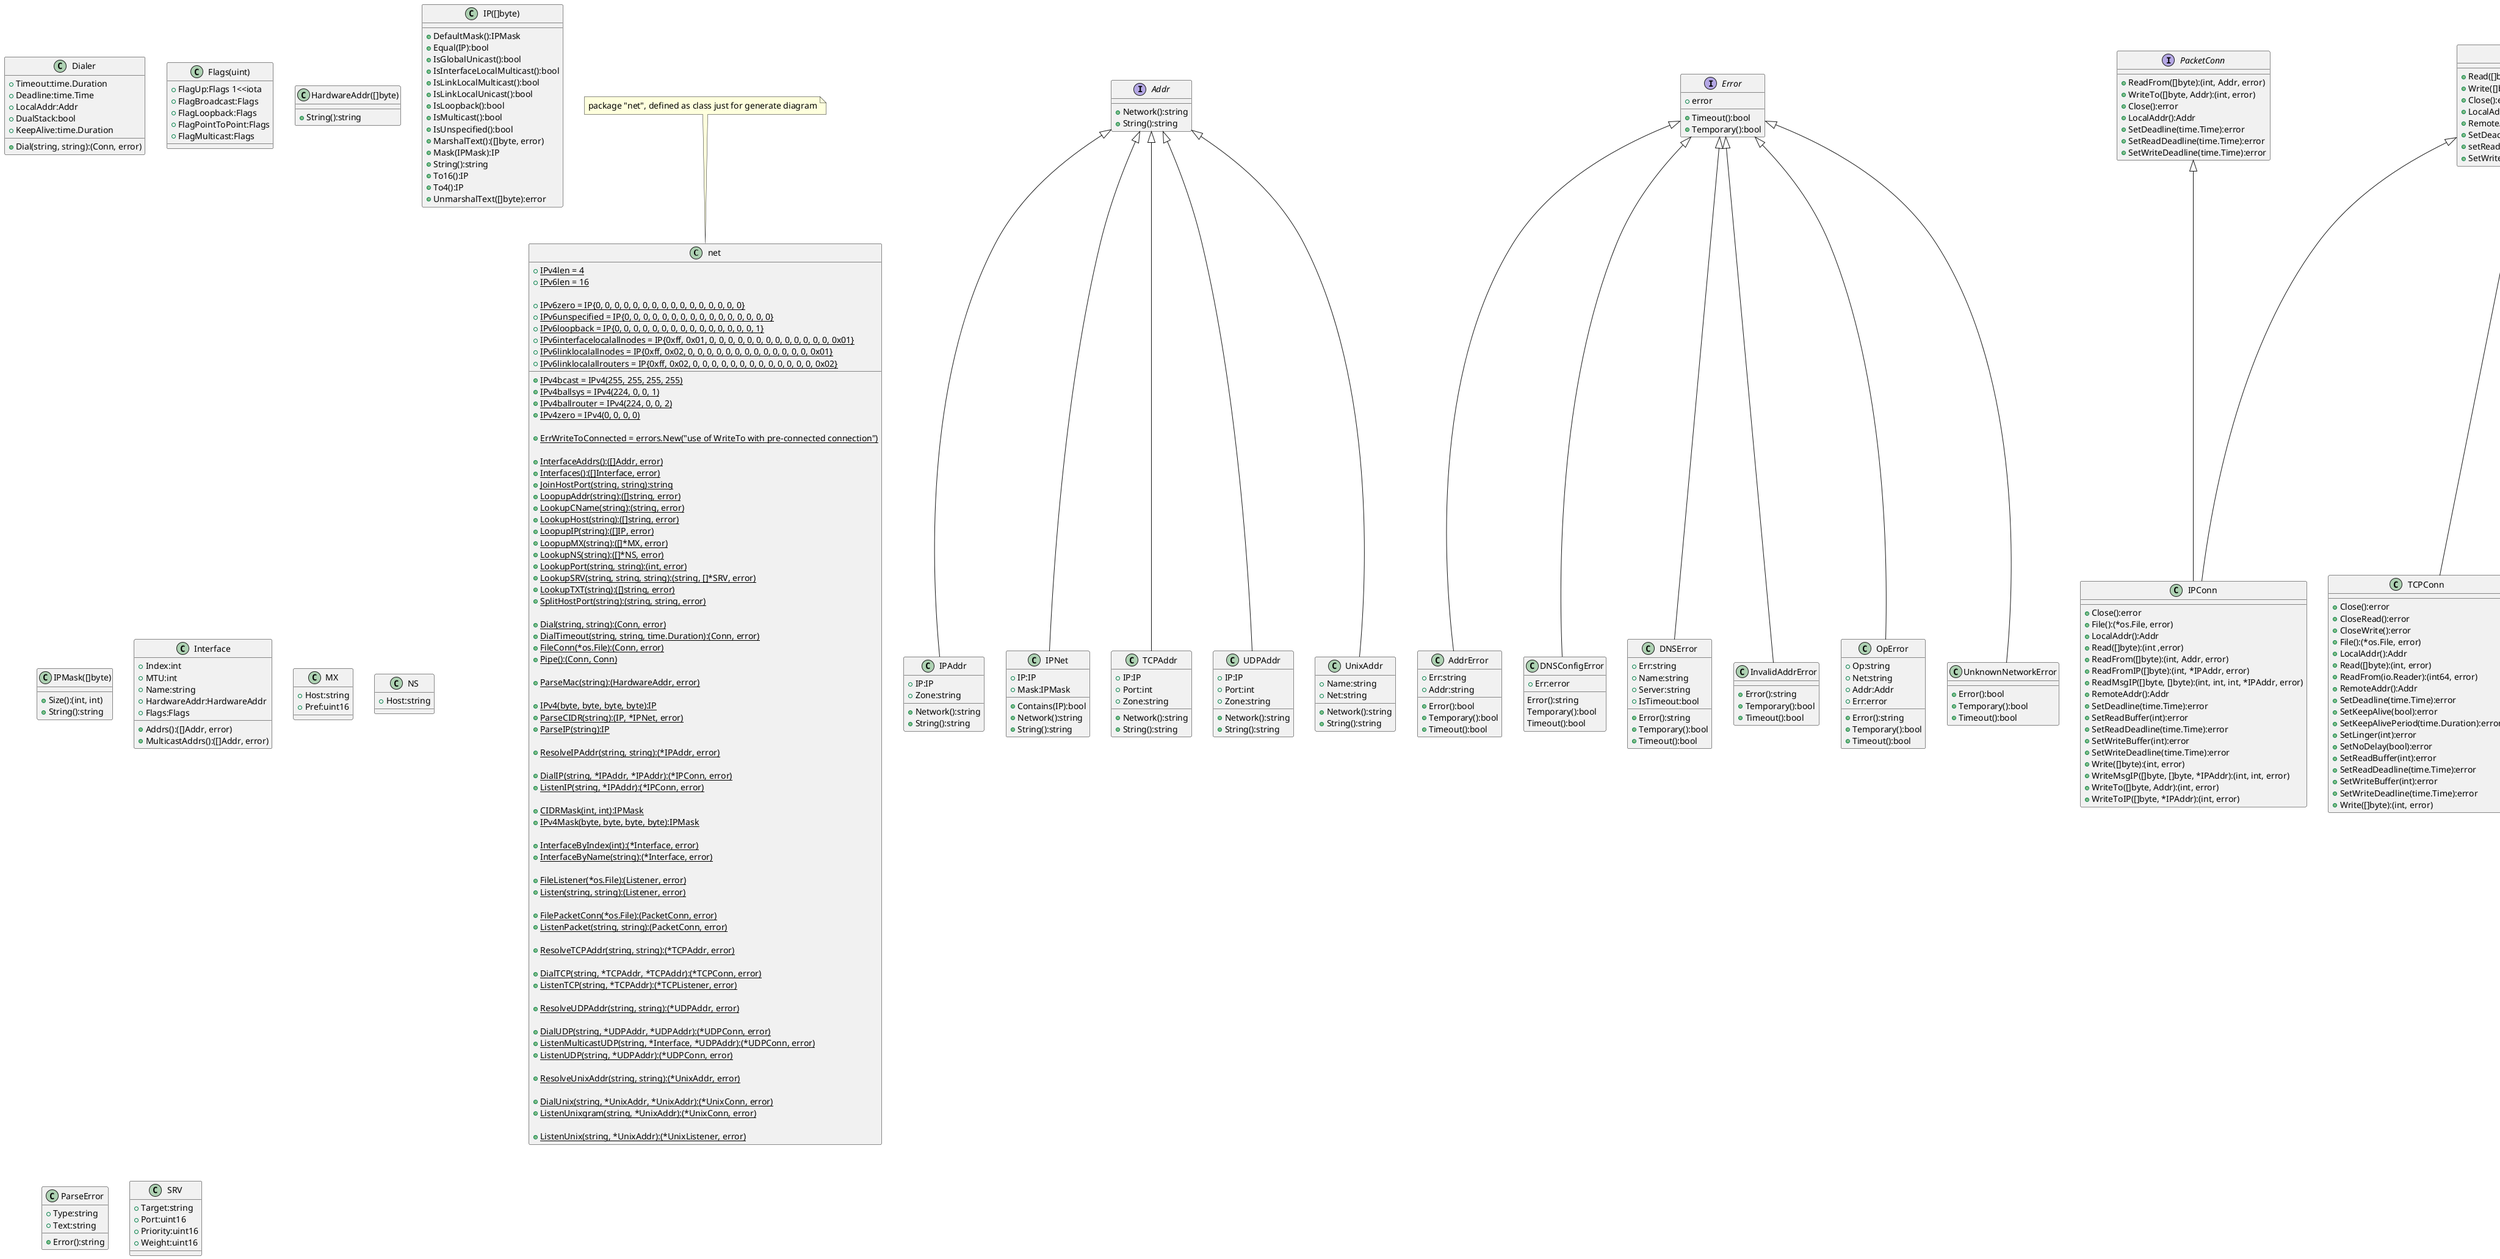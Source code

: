 @startuml
skinparam {
	defaultFontName Tohama
	defaultFontSize 14
}

class net {
	+{static} IPv4len = 4
	+{static} IPv6len = 16

	+{static} IPv6zero = IP{0, 0, 0, 0, 0, 0, 0, 0, 0, 0, 0, 0, 0, 0, 0, 0}
	+{static} IPv6unspecified = IP{0, 0, 0, 0, 0, 0, 0, 0, 0, 0, 0, 0, 0, 0, 0, 0}
	+{static} IPv6loopback = IP{0, 0, 0, 0, 0, 0, 0, 0, 0, 0, 0, 0, 0, 0, 0, 1}
	+{static} IPv6interfacelocalallnodes = IP{0xff, 0x01, 0, 0, 0, 0, 0, 0, 0, 0, 0, 0, 0, 0, 0, 0x01}
	+{static} IPv6linklocalallnodes = IP{0xff, 0x02, 0, 0, 0, 0, 0, 0, 0, 0, 0, 0, 0, 0, 0, 0x01}
	+{static} IPv6linklocalallrouters = IP{0xff, 0x02, 0, 0, 0, 0, 0, 0, 0, 0, 0, 0, 0, 0, 0, 0x02}

	+{static} IPv4bcast = IPv4(255, 255, 255, 255)
	+{static} IPv4ballsys = IPv4(224, 0, 0, 1)
	+{static} IPv4ballrouter = IPv4(224, 0, 0, 2)
	+{static} IPv4zero = IPv4(0, 0, 0, 0)

	+{static} ErrWriteToConnected = errors.New("use of WriteTo with pre-connected connection")

	+{static} InterfaceAddrs():([]Addr, error)
	+{static} Interfaces():([]Interface, error)
	+{static} JoinHostPort(string, string):string
	+{static} LoopupAddr(string):([]string, error)
	+{static} LookupCName(string):(string, error)
	+{static} LookupHost(string):([]string, error)
	+{static} LoopupIP(string):([]IP, error)
	+{static} LoopupMX(string):([]*MX, error)
	+{static} LookupNS(string):([]*NS, error)
	+{static} LookupPort(string, string):(int, error)
	+{static} LookupSRV(string, string, string):(string, []*SRV, error)
	+{static} LookupTXT(string):([]string, error)
	+{static} SplitHostPort(string):(string, string, error)

	+{static} Dial(string, string):(Conn, error)
	+{static} DialTimeout(string, string, time.Duration):(Conn, error)
	+{static} FileConn(*os.File):(Conn, error)
	+{static} Pipe():(Conn, Conn)

	+{static} ParseMac(string):(HardwareAddr, error)

	+{static} IPv4(byte, byte, byte, byte):IP
	+{static} ParseCIDR(string):(IP, *IPNet, error)
	+{static} ParseIP(string):IP

	+{static} ResolveIPAddr(string, string):(*IPAddr, error)

	+{static} DialIP(string, *IPAddr, *IPAddr):(*IPConn, error)
	+{static} ListenIP(string, *IPAddr):(*IPConn, error)

	+{static} CIDRMask(int, int):IPMask
	+{static} IPv4Mask(byte, byte, byte, byte):IPMask

	+{static} InterfaceByIndex(int):(*Interface, error)
	+{static} InterfaceByName(string):(*Interface, error)

	+{static} FileListener(*os.File):(Listener, error)
	+{static} Listen(string, string):(Listener, error)

	+{static} FilePacketConn(*os.File):(PacketConn, error)
	+{static} ListenPacket(string, string):(PacketConn, error)

	+{static} ResolveTCPAddr(string, string):(*TCPAddr, error)

	+{static} DialTCP(string, *TCPAddr, *TCPAddr):(*TCPConn, error)
	+{static} ListenTCP(string, *TCPAddr):(*TCPListener, error)

	+{static} ResolveUDPAddr(string, string):(*UDPAddr, error)

	+{static} DialUDP(string, *UDPAddr, *UDPAddr):(*UDPConn, error)
	+{static} ListenMulticastUDP(string, *Interface, *UDPAddr):(*UDPConn, error)
	+{static} ListenUDP(string, *UDPAddr):(*UDPConn, error)

	+{static} ResolveUnixAddr(string, string):(*UnixAddr, error)

	+{static} DialUnix(string, *UnixAddr, *UnixAddr):(*UnixConn, error)
	+{static} ListenUnixgram(string, *UnixAddr):(*UnixConn, error)

	+{static} ListenUnix(string, *UnixAddr):(*UnixListener, error)
}

interface Addr {
	+Network():string
	+String():string
}

class AddrError {
	+Err:string
	+Addr:string
	+Error():bool
	+Temporary():bool
	+Timeout():bool
}

interface Conn {
	+Read([]byte):(int, error)
	+Write([]byte):(int, error)
	+Close():error
	+LocalAddr():Addr
	+RemoteAddr():Addr
	+SetDeadline(time.Time):error
	+setReadDeadline(time.Time):error
	+SetWriteDeadline(time.Time):error
}

class DNSConfigError {
	+Err:error
	Error():string
	Temporary():bool
	Timeout():bool
}

class DNSError {
	+Err:string
	+Name:string
	+Server:string
	+IsTimeout:bool
	+Error():string
	+Temporary():bool
	+Timeout():bool
}

class Dialer {
	+Timeout:time.Duration
	+Deadline:time.Time
	+LocalAddr:Addr
	+DualStack:bool
	+KeepAlive:time.Duration
	+Dial(string, string):(Conn, error)
}

interface Error {
	+error
	+Timeout():bool
	+Temporary():bool
}

class Flags(uint) {
	+FlagUp:Flags 1<<iota
	+FlagBroadcast:Flags
	+FlagLoopback:Flags
	+FlagPointToPoint:Flags
	+FlagMulticast:Flags
}

class HardwareAddr([]byte){
	+String():string
}

class IP([]byte) {
	+DefaultMask():IPMask
	+Equal(IP):bool
	+IsGlobalUnicast():bool
	+IsInterfaceLocalMulticast():bool
	+IsLinkLocalMulticast():bool
	+IsLinkLocalUnicast():bool
	+IsLoopback():bool
	+IsMulticast():bool
	+IsUnspecified():bool
	+MarshalText():([]byte, error)
	+Mask(IPMask):IP
	+String():string
	+To16():IP
	+To4():IP
	+UnmarshalText([]byte):error
}

class IPAddr {
	+IP:IP
	+Zone:string
	+Network():string
	+String():string
}

class IPConn {
	+Close():error
	+File():(*os.File, error)
	+LocalAddr():Addr
	+Read([]byte):(int ,error)
	+ReadFrom([]byte):(int, Addr, error)
	+ReadFromIP([]byte):(int, *IPAddr, error)
	+ReadMsgIP([]byte, []byte):(int, int, int, *IPAddr, error)
	+RemoteAddr():Addr
	+SetDeadline(time.Time):error
	+SetReadBuffer(int):error
	+SetReadDeadline(time.Time):error
	+SetWriteBuffer(int):error
	+SetWriteDeadline(time.Time):error
	+Write([]byte):(int, error)
	+WriteMsgIP([]byte, []byte, *IPAddr):(int, int, error)
	+WriteTo([]byte, Addr):(int, error)
	+WriteToIP([]byte, *IPAddr):(int, error)
}

class IPMask([]byte) {
	+Size():(int, int)
	+String():string
}

class IPNet {
	+IP:IP
	+Mask:IPMask
	+Contains(IP):bool
	+Network():string
	+String():string
}

class Interface {
	+Index:int
	+MTU:int
	+Name:string
	+HardwareAddr:HardwareAddr
	+Flags:Flags
	+Addrs():([]Addr, error)
	+MulticastAddrs():([]Addr, error)
}

class InvalidAddrError {
	+Error():string
	+Temporary():bool
	+Timeout():bool
}

interface Listener {
	+Accept():(Conn, error)
	+Close():error
	+Addr():Addr
}

class MX {
	+Host:string
	+Pref:uint16
}

class NS {
	+Host:string
}

class OpError {
	+Op:string
	+Net:string
	+Addr:Addr
	+Err:error
	+Error():string
	+Temporary():bool
	+Timeout():bool
}

interface PacketConn {
	+ReadFrom([]byte):(int, Addr, error)
	+WriteTo([]byte, Addr):(int, error)
	+Close():error
	+LocalAddr():Addr
	+SetDeadline(time.Time):error
	+SetReadDeadline(time.Time):error
	+SetWriteDeadline(time.Time):error
}

class ParseError {
	+Type:string
	+Text:string
	+Error():string
}

class SRV {
	+Target:string
	+Port:uint16
	+Priority:uint16
	+Weight:uint16
}

class TCPAddr {
	+IP:IP
	+Port:int
	+Zone:string
	+Network():string
	+String():string
}

class TCPConn {
	+Close():error
	+CloseRead():error
	+CloseWrite():error
	+File():(*os.File, error)
	+LocalAddr():Addr
	+Read([]byte):(int, error)
	+ReadFrom(io.Reader):(int64, error)
	+RemoteAddr():Addr
	+SetDeadline(time.Time):error
	+SetKeepAlive(bool):error
	+SetKeepAlivePeriod(time.Duration):error
	+SetLinger(int):error
	+SetNoDelay(bool):error
	+SetReadBuffer(int):error
	+SetReadDeadline(time.Time):error
	+SetWriteBuffer(int):error
	+SetWriteDeadline(time.Time):error
	+Write([]byte):(int, error)
}

class TCPListener {
	+Accept():(Conn, error)
	+AcceptTCP():(*TCPConn, error)
	+Addr():Addr
	+Close():error
	+File():(*os.File, error)
	+SetDeadline(time.Time):error
}

class UDPAddr {
	+IP:IP
	+Port:int
	+Zone:string
	+Network():string
	+String():string
}

class UDPConn {
	+Close():error
	+File():(*os.File, error)
	+LocalAddr():Addr
	+Read([]byte):(int, error)
	+ReadFrom([]byte):(int, Addr, error)
	+ReadFromUDP([]byte):(int, *UDPAddr, error)
	+ReadMsgUDP([]byte, []byte):(int, int, int, *UDPAddr, error)
	+RemoteAddr():Addr
	+SetDeadline(time.Time):error
	+SetReadBuffer(int):error
	+SetReadDeadline(time.Time):error
	+SetWriteBuffer(int):error
	+SetWriteDeadline(time.Time):error
	+Write([]byte):(int, error)
	+WriteMsgUDP([]byte, []byte, *UDPAddr):(int, int, error)
	+WriteTo([]byte, Addr):(int, error)
	+WriteToUDP([]byte, *UDPAddr):(int, error)
}

class UnixAddr {
	+Name:string
	+Net:string
	+Network():string
	+String():string
}

class UnixConn {
	+Close():error
	+CloseRead():error
	+CloseWrite():error
	+File():(*os.File, error)
	+LocalAddr():Addr
	+Read([]byte):(int, error)
	+ReadFrom([]byte):(int, Addr, error)
	+ReadFromUnix([]byte):(int, *UnixAddr, error)
	+ReadMsgUnix([]byte, []byte):(int, int, int, *UnixAddr, error)
	+RemoteAddr():Addr
	+SetDeadline(time.Time):error
	+SetReadBuffer(int):error
	+SetReadDeadline(time.Time):error
	+SetWriteBuffer(int):error
	+SetWriteDeadline(time.Time):error
	+Write([]byte):(int, error)
	+WriteMsgUnix([]byte, []byte, *UnixAddr):(int, int, error)
	+WriteTo([]byte, Addr):(int, error)
	+WriteToUnix([]byte, *UnixAddr):(int, error)
}

class UnixListener {
	+Accept():(Conn, error)
	+AcceptUnix():(*UnixConn, error)
	+Addr():Addr
	+Close():error
	+File():(*os.File, error)
	+SetDeadline(time.Time):(error)
}

class UnknownNetworkError {
	+Error():bool
	+Temporary():bool
	+Timeout():bool
}

Conn <|-- IPConn
Conn <|-- TCPConn
Conn <|-- UDPConn
Conn <|-- UnixConn

PacketConn <|-- IPConn

Listener <|-- TCPListener
Listener <|-- UnixListener

Addr <|-- IPAddr
Addr <|-- TCPAddr
Addr <|-- UDPAddr
Addr <|-- UnixAddr
Addr <|-- IPNet

Error <|-- AddrError
Error <|-- DNSConfigError
Error <|-- DNSError
Error <|-- InvalidAddrError
Error <|-- OpError
Error <|-- UnknownNetworkError

note top of net: package "net", defined as class just for generate diagram

@enduml
